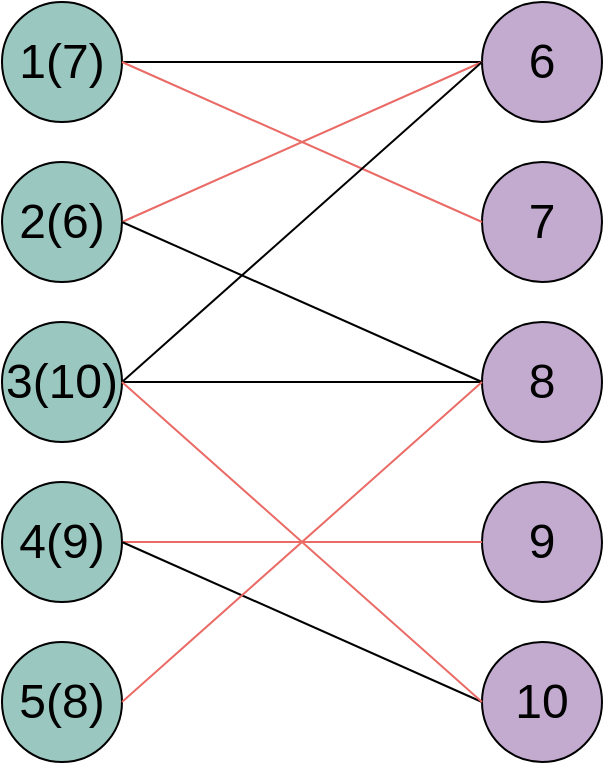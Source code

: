 <mxfile version="10.8.3" type="device"><diagram id="_hWu36J2J_eN9BoUens1" name="Page-1"><mxGraphModel dx="625" dy="842" grid="1" gridSize="10" guides="1" tooltips="1" connect="1" arrows="1" fold="1" page="1" pageScale="1" pageWidth="827" pageHeight="1169" math="0" shadow="0"><root><mxCell id="0"/><mxCell id="1" parent="0"/><mxCell id="bHOwfN6LhCrDCQdVBKm6-1" value="&lt;font style=&quot;font-size: 24px&quot;&gt;1(7)&lt;/font&gt;" style="ellipse;whiteSpace=wrap;html=1;aspect=fixed;fillColor=#9AC7BF;" vertex="1" parent="1"><mxGeometry x="170" y="130" width="60" height="60" as="geometry"/></mxCell><mxCell id="bHOwfN6LhCrDCQdVBKm6-2" value="&lt;font style=&quot;font-size: 24px&quot;&gt;2(6)&lt;/font&gt;" style="ellipse;whiteSpace=wrap;html=1;aspect=fixed;fillColor=#9AC7BF;" vertex="1" parent="1"><mxGeometry x="170" y="210" width="60" height="60" as="geometry"/></mxCell><mxCell id="bHOwfN6LhCrDCQdVBKm6-3" value="&lt;font style=&quot;font-size: 24px&quot;&gt;3(10)&lt;/font&gt;" style="ellipse;whiteSpace=wrap;html=1;aspect=fixed;fillColor=#9AC7BF;" vertex="1" parent="1"><mxGeometry x="170" y="290" width="60" height="60" as="geometry"/></mxCell><mxCell id="bHOwfN6LhCrDCQdVBKm6-4" value="&lt;font style=&quot;font-size: 24px&quot;&gt;4(9)&lt;/font&gt;" style="ellipse;whiteSpace=wrap;html=1;aspect=fixed;fillColor=#9AC7BF;" vertex="1" parent="1"><mxGeometry x="170" y="370" width="60" height="60" as="geometry"/></mxCell><mxCell id="bHOwfN6LhCrDCQdVBKm6-5" value="&lt;font style=&quot;font-size: 24px&quot;&gt;5(8)&lt;/font&gt;" style="ellipse;whiteSpace=wrap;html=1;aspect=fixed;fillColor=#9AC7BF;" vertex="1" parent="1"><mxGeometry x="170" y="450" width="60" height="60" as="geometry"/></mxCell><mxCell id="bHOwfN6LhCrDCQdVBKm6-7" value="&lt;font style=&quot;font-size: 24px&quot;&gt;6&lt;/font&gt;" style="ellipse;whiteSpace=wrap;html=1;aspect=fixed;fillColor=#C3ABD0;" vertex="1" parent="1"><mxGeometry x="410" y="130" width="60" height="60" as="geometry"/></mxCell><mxCell id="bHOwfN6LhCrDCQdVBKm6-8" value="&lt;font style=&quot;font-size: 24px&quot;&gt;7&lt;/font&gt;" style="ellipse;whiteSpace=wrap;html=1;aspect=fixed;fillColor=#C3ABD0;" vertex="1" parent="1"><mxGeometry x="410" y="210" width="60" height="60" as="geometry"/></mxCell><mxCell id="bHOwfN6LhCrDCQdVBKm6-9" value="&lt;font style=&quot;font-size: 24px&quot;&gt;8&lt;/font&gt;" style="ellipse;whiteSpace=wrap;html=1;aspect=fixed;fillColor=#C3ABD0;" vertex="1" parent="1"><mxGeometry x="410" y="290" width="60" height="60" as="geometry"/></mxCell><mxCell id="bHOwfN6LhCrDCQdVBKm6-10" value="&lt;font style=&quot;font-size: 24px&quot;&gt;9&lt;/font&gt;" style="ellipse;whiteSpace=wrap;html=1;aspect=fixed;fillColor=#C3ABD0;" vertex="1" parent="1"><mxGeometry x="410" y="370" width="60" height="60" as="geometry"/></mxCell><mxCell id="bHOwfN6LhCrDCQdVBKm6-11" value="&lt;font style=&quot;font-size: 24px&quot;&gt;10&lt;/font&gt;" style="ellipse;whiteSpace=wrap;html=1;aspect=fixed;fillColor=#C3ABD0;" vertex="1" parent="1"><mxGeometry x="410" y="450" width="60" height="60" as="geometry"/></mxCell><mxCell id="bHOwfN6LhCrDCQdVBKm6-14" value="" style="endArrow=none;html=1;exitX=1;exitY=0.5;exitDx=0;exitDy=0;entryX=0;entryY=0.5;entryDx=0;entryDy=0;strokeColor=#000000;" edge="1" parent="1" source="bHOwfN6LhCrDCQdVBKm6-1" target="bHOwfN6LhCrDCQdVBKm6-7"><mxGeometry width="50" height="50" relative="1" as="geometry"><mxPoint x="170" y="580" as="sourcePoint"/><mxPoint x="220" y="530" as="targetPoint"/></mxGeometry></mxCell><mxCell id="bHOwfN6LhCrDCQdVBKm6-16" value="" style="endArrow=none;html=1;exitX=1;exitY=0.5;exitDx=0;exitDy=0;entryX=0;entryY=0.5;entryDx=0;entryDy=0;strokeColor=#EA6B66;" edge="1" parent="1" source="bHOwfN6LhCrDCQdVBKm6-1" target="bHOwfN6LhCrDCQdVBKm6-8"><mxGeometry width="50" height="50" relative="1" as="geometry"><mxPoint x="170" y="650" as="sourcePoint"/><mxPoint x="220" y="600" as="targetPoint"/></mxGeometry></mxCell><mxCell id="bHOwfN6LhCrDCQdVBKm6-17" value="" style="endArrow=none;html=1;exitX=1;exitY=0.5;exitDx=0;exitDy=0;entryX=0;entryY=0.5;entryDx=0;entryDy=0;strokeColor=#EA6B66;" edge="1" parent="1" source="bHOwfN6LhCrDCQdVBKm6-2" target="bHOwfN6LhCrDCQdVBKm6-7"><mxGeometry width="50" height="50" relative="1" as="geometry"><mxPoint x="170" y="580" as="sourcePoint"/><mxPoint x="220" y="530" as="targetPoint"/></mxGeometry></mxCell><mxCell id="bHOwfN6LhCrDCQdVBKm6-18" value="" style="endArrow=none;html=1;exitX=1;exitY=0.5;exitDx=0;exitDy=0;entryX=0;entryY=0.5;entryDx=0;entryDy=0;strokeColor=#000000;" edge="1" parent="1" source="bHOwfN6LhCrDCQdVBKm6-2" target="bHOwfN6LhCrDCQdVBKm6-9"><mxGeometry width="50" height="50" relative="1" as="geometry"><mxPoint x="170" y="580" as="sourcePoint"/><mxPoint x="220" y="530" as="targetPoint"/></mxGeometry></mxCell><mxCell id="bHOwfN6LhCrDCQdVBKm6-19" value="" style="endArrow=none;html=1;exitX=1;exitY=0.5;exitDx=0;exitDy=0;entryX=0;entryY=0.5;entryDx=0;entryDy=0;strokeColor=#000000;" edge="1" parent="1" source="bHOwfN6LhCrDCQdVBKm6-3" target="bHOwfN6LhCrDCQdVBKm6-7"><mxGeometry width="50" height="50" relative="1" as="geometry"><mxPoint x="170" y="580" as="sourcePoint"/><mxPoint x="220" y="530" as="targetPoint"/></mxGeometry></mxCell><mxCell id="bHOwfN6LhCrDCQdVBKm6-20" value="" style="endArrow=none;html=1;exitX=1;exitY=0.5;exitDx=0;exitDy=0;entryX=0;entryY=0.5;entryDx=0;entryDy=0;" edge="1" parent="1" source="bHOwfN6LhCrDCQdVBKm6-3" target="bHOwfN6LhCrDCQdVBKm6-9"><mxGeometry width="50" height="50" relative="1" as="geometry"><mxPoint x="170" y="580" as="sourcePoint"/><mxPoint x="220" y="530" as="targetPoint"/></mxGeometry></mxCell><mxCell id="bHOwfN6LhCrDCQdVBKm6-21" value="" style="endArrow=none;html=1;exitX=1;exitY=0.5;exitDx=0;exitDy=0;entryX=0;entryY=0.5;entryDx=0;entryDy=0;strokeColor=#EA6B66;" edge="1" parent="1" source="bHOwfN6LhCrDCQdVBKm6-4" target="bHOwfN6LhCrDCQdVBKm6-10"><mxGeometry width="50" height="50" relative="1" as="geometry"><mxPoint x="170" y="580" as="sourcePoint"/><mxPoint x="220" y="530" as="targetPoint"/></mxGeometry></mxCell><mxCell id="bHOwfN6LhCrDCQdVBKm6-22" value="" style="endArrow=none;html=1;exitX=1;exitY=0.5;exitDx=0;exitDy=0;entryX=0;entryY=0.5;entryDx=0;entryDy=0;" edge="1" parent="1" source="bHOwfN6LhCrDCQdVBKm6-4" target="bHOwfN6LhCrDCQdVBKm6-11"><mxGeometry width="50" height="50" relative="1" as="geometry"><mxPoint x="170" y="580" as="sourcePoint"/><mxPoint x="220" y="530" as="targetPoint"/></mxGeometry></mxCell><mxCell id="bHOwfN6LhCrDCQdVBKm6-23" value="" style="endArrow=none;html=1;exitX=1;exitY=0.5;exitDx=0;exitDy=0;entryX=0;entryY=0.5;entryDx=0;entryDy=0;strokeColor=#EA6B66;" edge="1" parent="1" source="bHOwfN6LhCrDCQdVBKm6-5" target="bHOwfN6LhCrDCQdVBKm6-9"><mxGeometry width="50" height="50" relative="1" as="geometry"><mxPoint x="170" y="580" as="sourcePoint"/><mxPoint x="220" y="530" as="targetPoint"/></mxGeometry></mxCell><mxCell id="bHOwfN6LhCrDCQdVBKm6-24" value="" style="endArrow=none;html=1;exitX=1;exitY=0.5;exitDx=0;exitDy=0;entryX=0;entryY=0.5;entryDx=0;entryDy=0;strokeColor=#EA6B66;" edge="1" parent="1" source="bHOwfN6LhCrDCQdVBKm6-3" target="bHOwfN6LhCrDCQdVBKm6-11"><mxGeometry width="50" height="50" relative="1" as="geometry"><mxPoint x="170" y="580" as="sourcePoint"/><mxPoint x="220" y="530" as="targetPoint"/></mxGeometry></mxCell></root></mxGraphModel></diagram></mxfile>